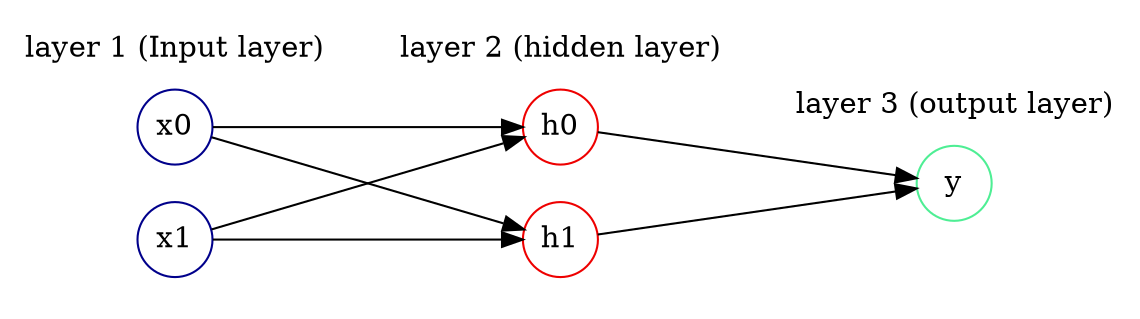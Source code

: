 digraph G {

    rankdir=LR
    splines=line

    node [fixedsize=true, label=""];

    subgraph cluster_0 {
        color=white;
        node [style=solid,color=blue4, shape=circle];
        x0[label=x0] x1[label=x1];
        label = "layer 1 (Input layer)";
    }

    subgraph cluster_1 {
        color=white;
        node [style=solid,color=red2, shape=circle];
        h0[label=h0] h1[label=h1];
        label = "layer 2 (hidden layer)";
    }

    subgraph cluster_2 {
        color=white;
        node [style=solid,color=seagreen2, shape=circle];
        y[label=y];
        label="layer 3 (output layer)";
    }

    x0 -> h0;
    x0 -> h1;
    x1 -> h0;
    x1 -> h1;
    h0 -> y;
    h1 -> y;

}